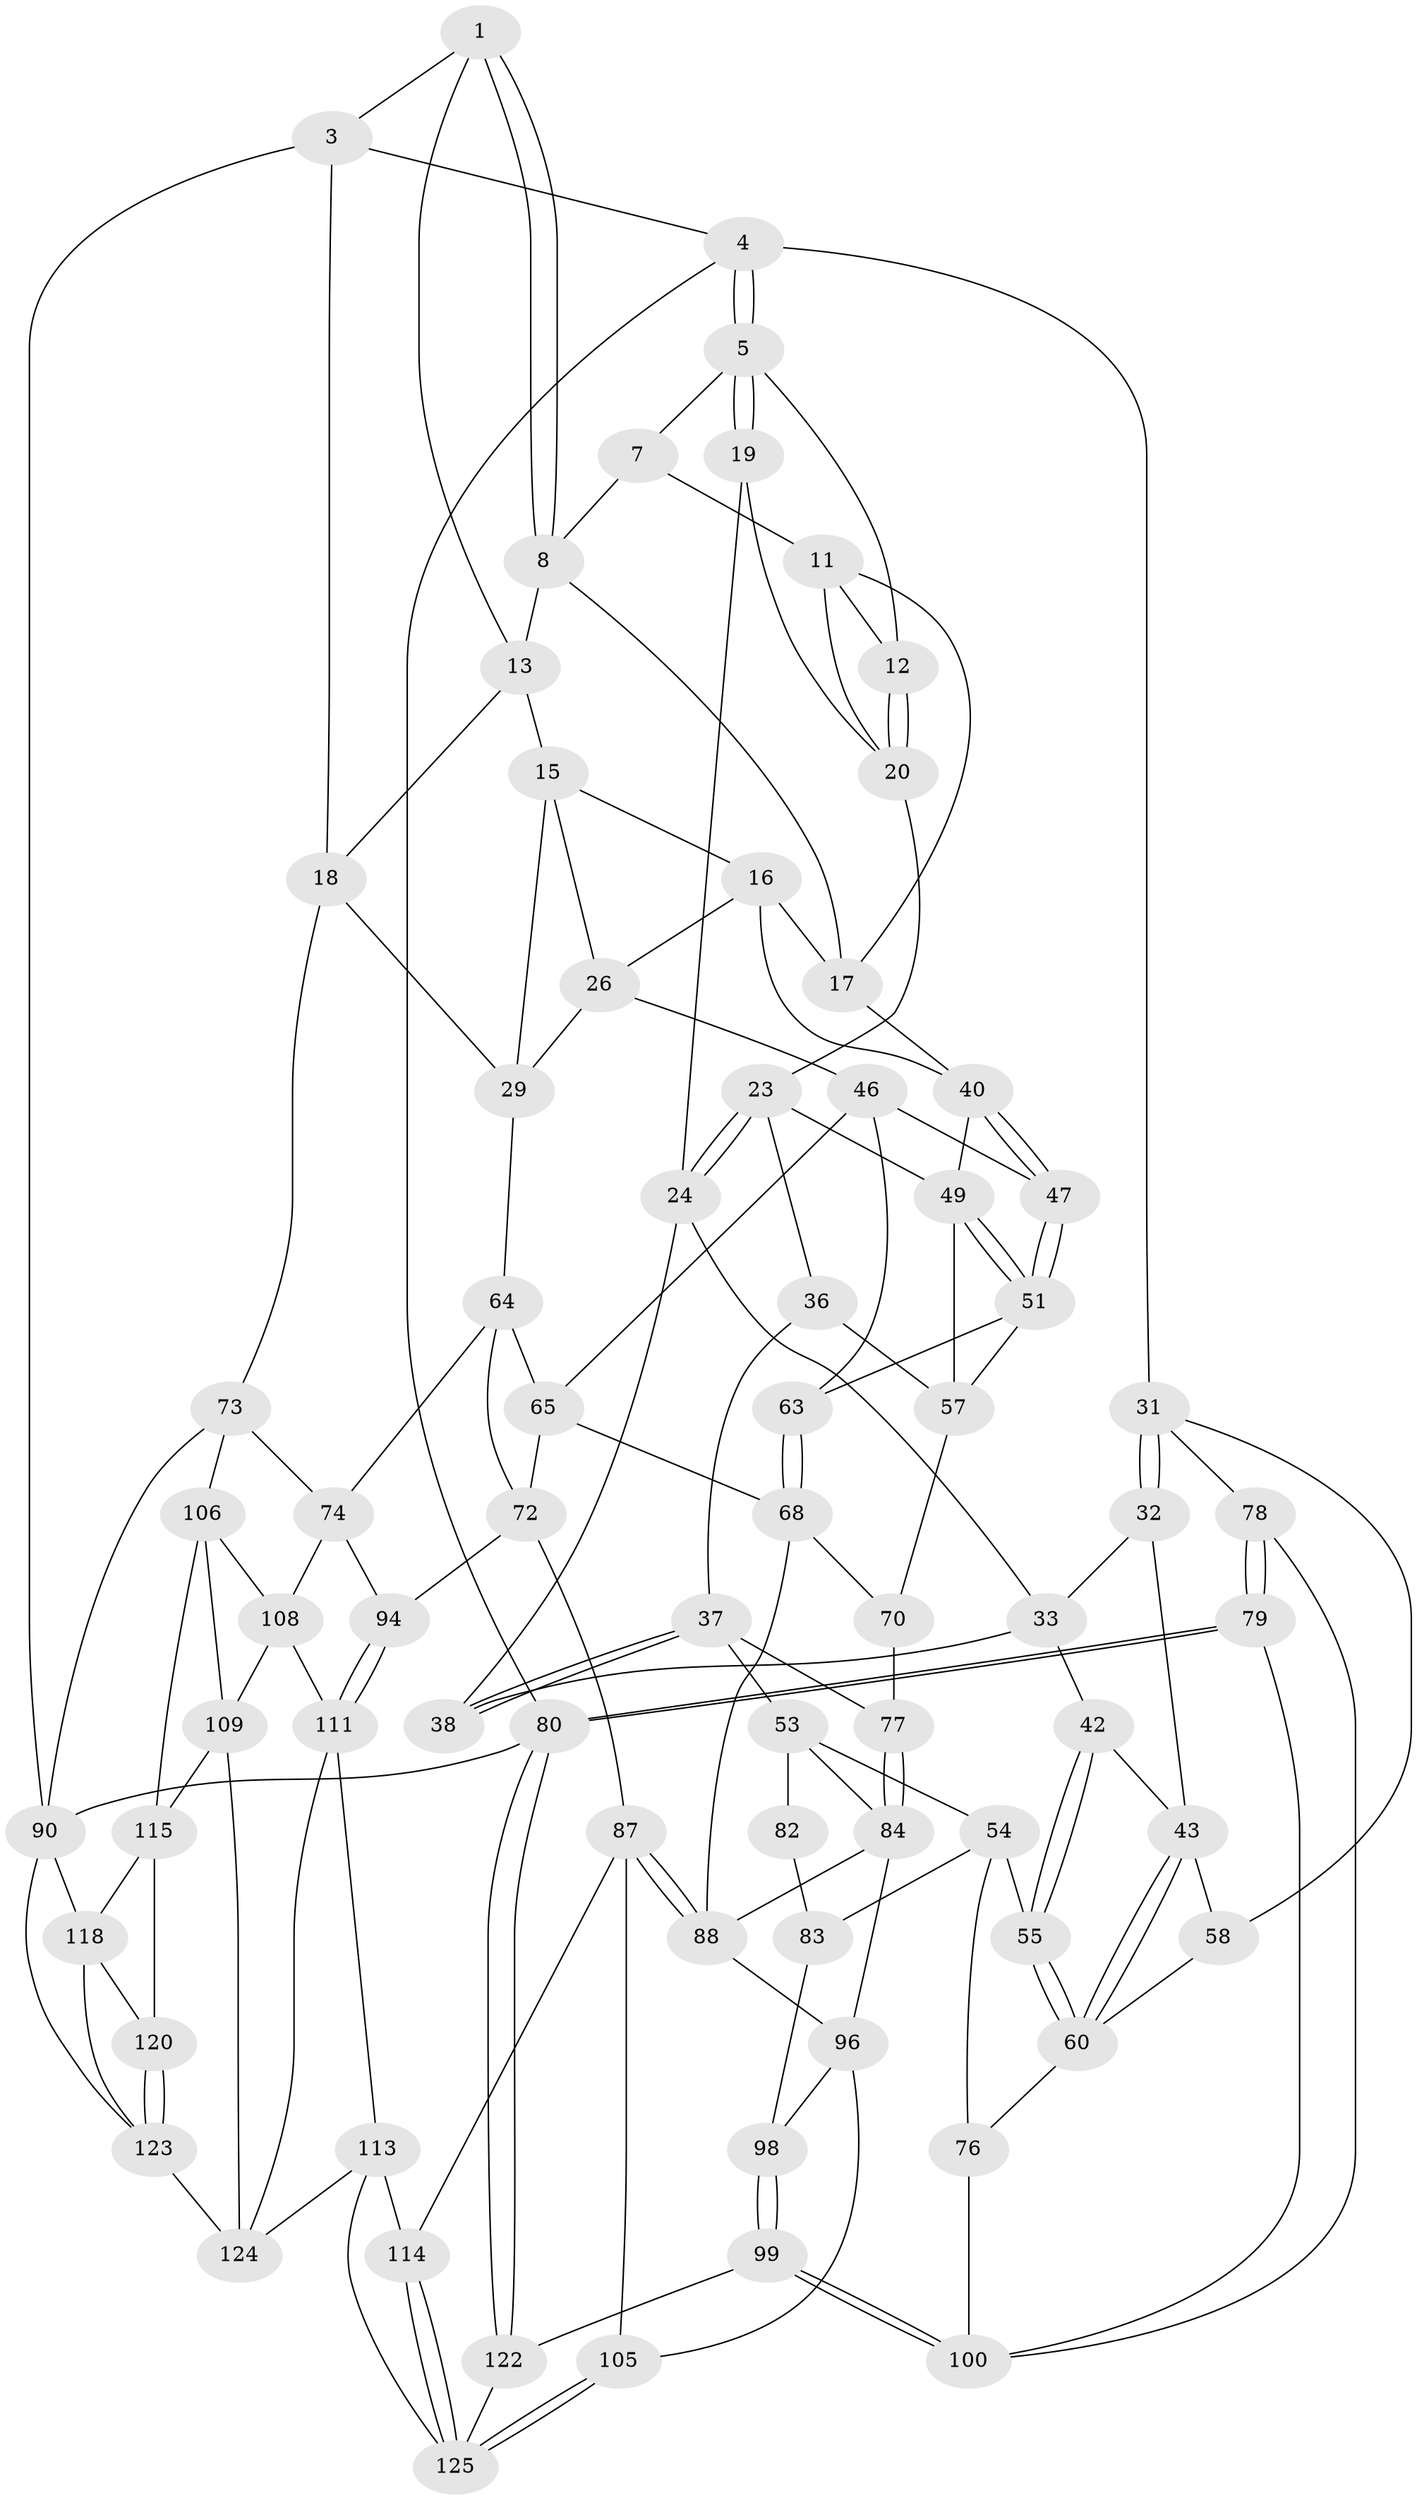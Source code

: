 // Generated by graph-tools (version 1.1) at 2025/24/03/03/25 07:24:37]
// undirected, 76 vertices, 164 edges
graph export_dot {
graph [start="1"]
  node [color=gray90,style=filled];
  1 [pos="+0.7142562218981261+0",super="+2"];
  3 [pos="+1+0"];
  4 [pos="+0+0"];
  5 [pos="+0+0",super="+6"];
  7 [pos="+0.5299790250580769+0",super="+10"];
  8 [pos="+0.7186491031110097+0.07220176931104107",super="+9"];
  11 [pos="+0.4036011200904192+0.09794112108803893",super="+21"];
  12 [pos="+0.3733950132201079+0.08381066461646948"];
  13 [pos="+0.7740222813718528+0.111285023356902",super="+14"];
  15 [pos="+0.8066747443651785+0.1672183034242218",super="+25"];
  16 [pos="+0.7139358799443086+0.18778953254262548",super="+27"];
  17 [pos="+0.5968053781613358+0.17514503966586545",super="+30"];
  18 [pos="+1+0",super="+28"];
  19 [pos="+0.291423855049408+0.10335611822757634"];
  20 [pos="+0.36295589976959924+0.09633284414555045",super="+22"];
  23 [pos="+0.3465725199500626+0.2794275354728723",super="+35"];
  24 [pos="+0.18997877599710464+0.19235376635935705",super="+34"];
  26 [pos="+0.7481411350045688+0.2800387322733087",super="+45"];
  29 [pos="+1+0.4045900908887323",super="+48"];
  31 [pos="+0+0",super="+59"];
  32 [pos="+0.034586031446467866+0.1384424424035171"];
  33 [pos="+0.11047888860257209+0.17394847329917495",super="+39"];
  36 [pos="+0.3150669066105546+0.3885143168596712"];
  37 [pos="+0.28813210825338137+0.4016223789626315",super="+52"];
  38 [pos="+0.20590132998709007+0.3308264842209963"];
  40 [pos="+0.5909363494249021+0.2727316285901291",super="+41"];
  42 [pos="+0.10673219648274572+0.35957233267449623"];
  43 [pos="+0.09907580106753391+0.3557061927076669",super="+44"];
  46 [pos="+0.6381197012611616+0.3368742527919963",super="+62"];
  47 [pos="+0.5913818776909192+0.27897762855752317"];
  49 [pos="+0.43463151853751913+0.33426636968048407",super="+50"];
  51 [pos="+0.5373480049033657+0.3650873845608173",super="+56"];
  53 [pos="+0.22909130543109352+0.4478574481745166",super="+81"];
  54 [pos="+0.1776563575256828+0.4470743552623234",super="+75"];
  55 [pos="+0.128085284716359+0.4257893157125337"];
  57 [pos="+0.5065860671237717+0.4233873806809355",super="+66"];
  58 [pos="+0+0.5197268898605282"];
  60 [pos="+0+0.49914874081023186",super="+61"];
  63 [pos="+0.5322454294017489+0.4329452181287727"];
  64 [pos="+0.75315082509895+0.42919434123166483",super="+71"];
  65 [pos="+0.643140670866301+0.45164679803848723",super="+67"];
  68 [pos="+0.5612204072376733+0.4889222142206873",super="+69"];
  70 [pos="+0.42373153072572484+0.5251552522039789"];
  72 [pos="+0.6208531915458224+0.5592637597430228",super="+86"];
  73 [pos="+1+0.4548790900643627",super="+92"];
  74 [pos="+0.790257717578103+0.6028434684547024",super="+93"];
  76 [pos="+0.07317079918244884+0.5949625217473109"];
  77 [pos="+0.3195474698473219+0.5223831262581572"];
  78 [pos="+0+0.7128854769305468",super="+102"];
  79 [pos="+0+0.9470118774648579",super="+103"];
  80 [pos="+0+1"];
  82 [pos="+0.21827454855905204+0.5990993841994353"];
  83 [pos="+0.10389425802189955+0.5973907475893938",super="+95"];
  84 [pos="+0.3210809512579768+0.567704950984089",super="+85"];
  87 [pos="+0.4555867584326529+0.6603444083919752",super="+104"];
  88 [pos="+0.44253173083643005+0.6483522887142086",super="+89"];
  90 [pos="+1+1",super="+91"];
  94 [pos="+0.6837416834373582+0.7137687492603231"];
  96 [pos="+0.29430742860218323+0.6910560068515362",super="+97"];
  98 [pos="+0.15821351507258513+0.7949651831361192"];
  99 [pos="+0.15653180224604746+0.7958892221335653",super="+121"];
  100 [pos="+0.12761807848094048+0.7856415281640524",super="+101"];
  105 [pos="+0.34511370332310953+0.8430355420221711"];
  106 [pos="+0.9424226836797917+0.7148660562663989",super="+107"];
  108 [pos="+0.7933435197342324+0.7053143753657056",super="+110"];
  109 [pos="+0.8348834243263097+0.846074892093785",super="+117"];
  111 [pos="+0.668779704447247+0.7927479955598106",super="+112"];
  113 [pos="+0.6323170365195874+0.8406344863888628",super="+130"];
  114 [pos="+0.5303477072456154+0.8375794861425843"];
  115 [pos="+0.9270021362122296+0.7708344806797109",super="+116"];
  118 [pos="+0.9901493680655818+0.8541430008222692",super="+119"];
  120 [pos="+0.8852621858398849+0.8805195243348928"];
  122 [pos="+0+1",super="+127"];
  123 [pos="+0.9040948740010232+0.8966118027809263",super="+128"];
  124 [pos="+0.77611093411613+0.9430414042984319",super="+129"];
  125 [pos="+0.3872234914046182+0.9661713729837115",super="+126"];
  1 -- 8;
  1 -- 8;
  1 -- 3;
  1 -- 13;
  3 -- 4;
  3 -- 18;
  3 -- 90;
  4 -- 5;
  4 -- 5;
  4 -- 31;
  4 -- 80;
  5 -- 19;
  5 -- 19;
  5 -- 12;
  5 -- 7;
  7 -- 8;
  7 -- 11;
  8 -- 13;
  8 -- 17;
  11 -- 12;
  11 -- 17;
  11 -- 20;
  12 -- 20;
  12 -- 20;
  13 -- 18;
  13 -- 15;
  15 -- 16;
  15 -- 26;
  15 -- 29;
  16 -- 17;
  16 -- 26;
  16 -- 40;
  17 -- 40;
  18 -- 73;
  18 -- 29;
  19 -- 20;
  19 -- 24;
  20 -- 23;
  23 -- 24;
  23 -- 24;
  23 -- 49;
  23 -- 36;
  24 -- 33;
  24 -- 38;
  26 -- 29;
  26 -- 46;
  29 -- 64;
  31 -- 32;
  31 -- 32;
  31 -- 58;
  31 -- 78;
  32 -- 33;
  32 -- 43;
  33 -- 42;
  33 -- 38;
  36 -- 37;
  36 -- 57;
  37 -- 38;
  37 -- 38;
  37 -- 53;
  37 -- 77;
  40 -- 47;
  40 -- 47;
  40 -- 49;
  42 -- 43;
  42 -- 55;
  42 -- 55;
  43 -- 60;
  43 -- 60;
  43 -- 58;
  46 -- 47;
  46 -- 65;
  46 -- 63;
  47 -- 51;
  47 -- 51;
  49 -- 51;
  49 -- 51;
  49 -- 57;
  51 -- 57;
  51 -- 63;
  53 -- 54;
  53 -- 82;
  53 -- 84;
  54 -- 55;
  54 -- 83;
  54 -- 76;
  55 -- 60;
  55 -- 60;
  57 -- 70;
  58 -- 60;
  60 -- 76;
  63 -- 68;
  63 -- 68;
  64 -- 65;
  64 -- 74;
  64 -- 72;
  65 -- 72;
  65 -- 68;
  68 -- 70;
  68 -- 88;
  70 -- 77;
  72 -- 94;
  72 -- 87;
  73 -- 74;
  73 -- 106;
  73 -- 90;
  74 -- 108;
  74 -- 94;
  76 -- 100;
  77 -- 84;
  77 -- 84;
  78 -- 79 [weight=2];
  78 -- 79;
  78 -- 100;
  79 -- 80;
  79 -- 80;
  79 -- 100;
  80 -- 122;
  80 -- 122;
  80 -- 90;
  82 -- 83 [weight=2];
  83 -- 98;
  84 -- 96;
  84 -- 88;
  87 -- 88;
  87 -- 88;
  87 -- 105;
  87 -- 114;
  88 -- 96;
  90 -- 123;
  90 -- 118;
  94 -- 111;
  94 -- 111;
  96 -- 105;
  96 -- 98;
  98 -- 99;
  98 -- 99;
  99 -- 100;
  99 -- 100;
  99 -- 122 [weight=2];
  105 -- 125;
  105 -- 125;
  106 -- 115;
  106 -- 108;
  106 -- 109;
  108 -- 109;
  108 -- 111;
  109 -- 124;
  109 -- 115;
  111 -- 113;
  111 -- 124;
  113 -- 114;
  113 -- 125;
  113 -- 124;
  114 -- 125;
  114 -- 125;
  115 -- 118;
  115 -- 120;
  118 -- 123;
  118 -- 120;
  120 -- 123;
  120 -- 123;
  122 -- 125;
  123 -- 124;
}

